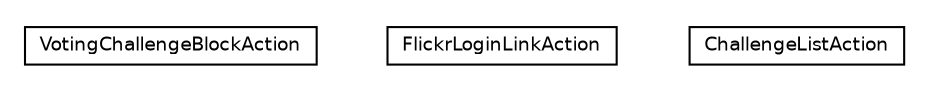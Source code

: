#!/usr/local/bin/dot
#
# Class diagram 
# Generated by UmlGraph version 4.6 (http://www.spinellis.gr/sw/umlgraph)
#

digraph G {
	edge [fontname="Helvetica",fontsize=10,labelfontname="Helvetica",labelfontsize=10];
	node [fontname="Helvetica",fontsize=10,shape=plaintext];
	// net.chrissearle.flickrvote.web.common.VotingChallengeBlockAction
	c1165 [label=<<table border="0" cellborder="1" cellspacing="0" cellpadding="2" port="p" href="./VotingChallengeBlockAction.html">
		<tr><td><table border="0" cellspacing="0" cellpadding="1">
			<tr><td> VotingChallengeBlockAction </td></tr>
		</table></td></tr>
		</table>>, fontname="Helvetica", fontcolor="black", fontsize=9.0];
	// net.chrissearle.flickrvote.web.common.FlickrLoginLinkAction
	c1166 [label=<<table border="0" cellborder="1" cellspacing="0" cellpadding="2" port="p" href="./FlickrLoginLinkAction.html">
		<tr><td><table border="0" cellspacing="0" cellpadding="1">
			<tr><td> FlickrLoginLinkAction </td></tr>
		</table></td></tr>
		</table>>, fontname="Helvetica", fontcolor="black", fontsize=9.0];
	// net.chrissearle.flickrvote.web.common.ChallengeListAction
	c1167 [label=<<table border="0" cellborder="1" cellspacing="0" cellpadding="2" port="p" href="./ChallengeListAction.html">
		<tr><td><table border="0" cellspacing="0" cellpadding="1">
			<tr><td> ChallengeListAction </td></tr>
		</table></td></tr>
		</table>>, fontname="Helvetica", fontcolor="black", fontsize=9.0];
}

